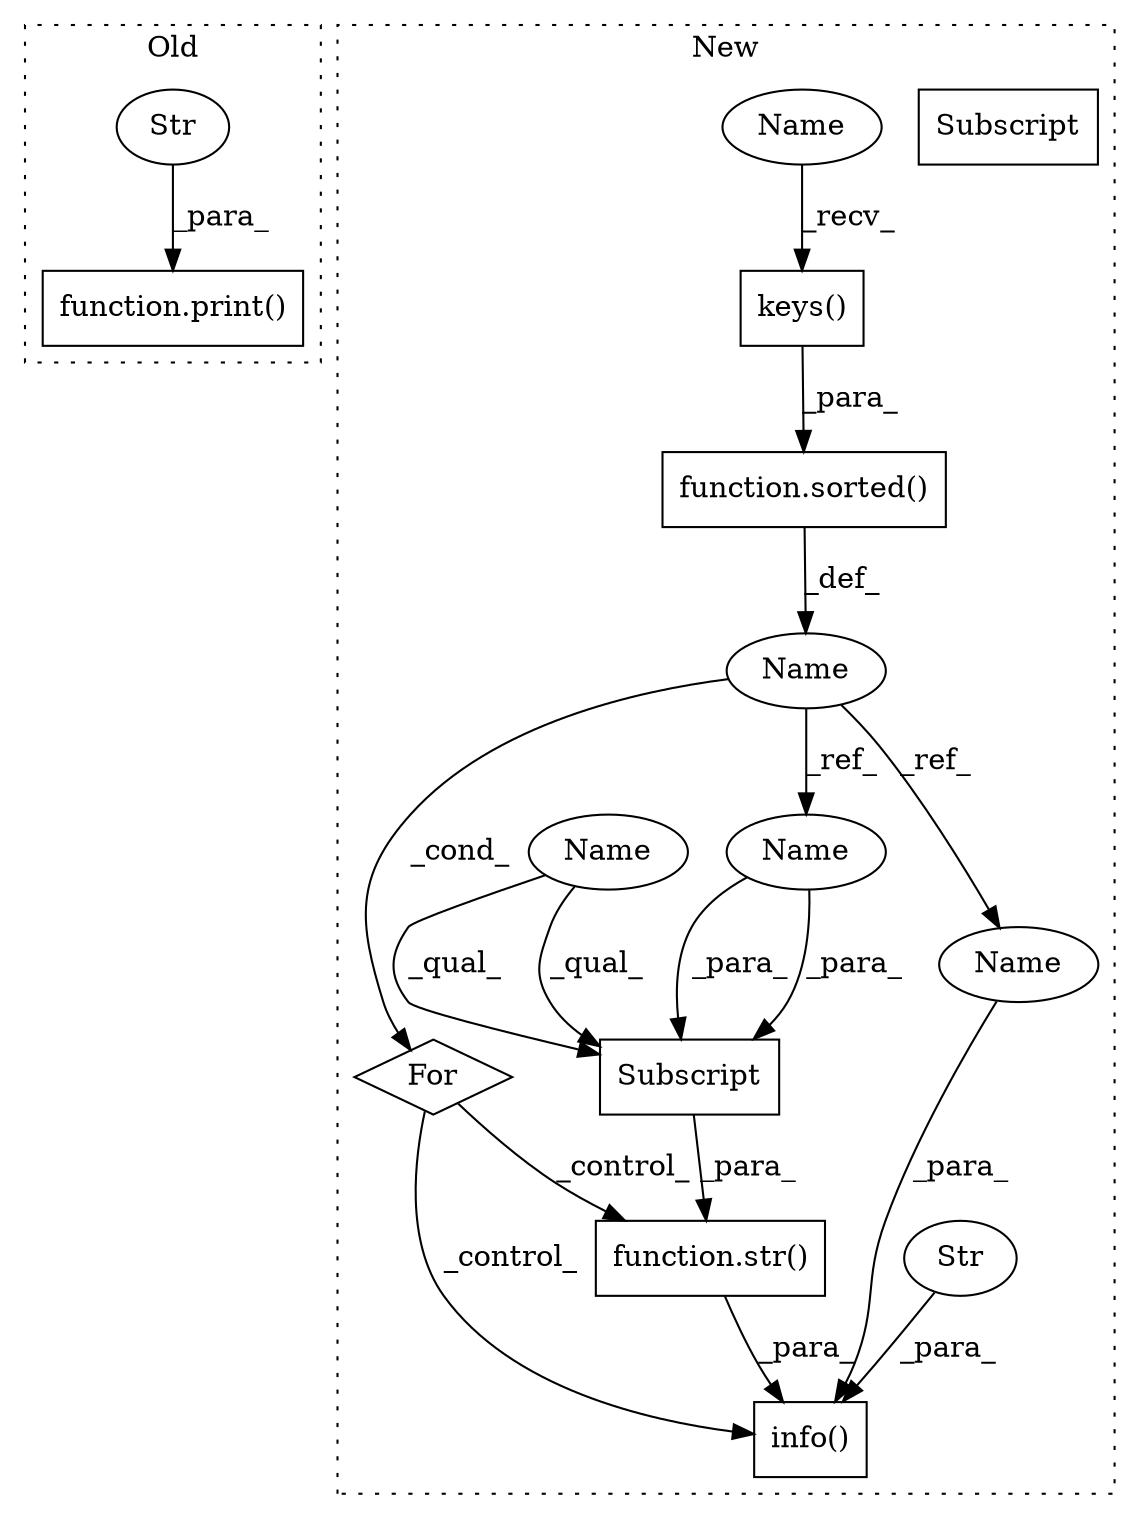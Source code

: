 digraph G {
subgraph cluster0 {
1 [label="function.print()" a="75" s="2001,2024" l="6,1" shape="box"];
4 [label="Str" a="66" s="2007" l="9" shape="ellipse"];
label = "Old";
style="dotted";
}
subgraph cluster1 {
2 [label="keys()" a="75" s="4678" l="19" shape="box"];
3 [label="For" a="107" s="4660,4698" l="4,14" shape="diamond"];
5 [label="info()" a="75" s="4712,4769" l="17,1" shape="box"];
6 [label="Str" a="66" s="4729" l="11" shape="ellipse"];
7 [label="function.str()" a="75" s="4747,4768" l="4,1" shape="box"];
8 [label="Subscript" a="63" s="4751,0" l="17,0" shape="box"];
9 [label="function.sorted()" a="75" s="4671,4697" l="7,1" shape="box"];
10 [label="Name" a="87" s="4664" l="3" shape="ellipse"];
11 [label="Name" a="87" s="4764" l="3" shape="ellipse"];
12 [label="Name" a="87" s="4742" l="3" shape="ellipse"];
13 [label="Name" a="87" s="4751" l="12" shape="ellipse"];
14 [label="Subscript" a="63" s="4751,0" l="17,0" shape="box"];
15 [label="Name" a="87" s="4678" l="12" shape="ellipse"];
label = "New";
style="dotted";
}
2 -> 9 [label="_para_"];
3 -> 5 [label="_control_"];
3 -> 7 [label="_control_"];
4 -> 1 [label="_para_"];
6 -> 5 [label="_para_"];
7 -> 5 [label="_para_"];
9 -> 10 [label="_def_"];
10 -> 3 [label="_cond_"];
10 -> 11 [label="_ref_"];
10 -> 12 [label="_ref_"];
11 -> 14 [label="_para_"];
11 -> 14 [label="_para_"];
12 -> 5 [label="_para_"];
13 -> 14 [label="_qual_"];
13 -> 14 [label="_qual_"];
14 -> 7 [label="_para_"];
15 -> 2 [label="_recv_"];
}